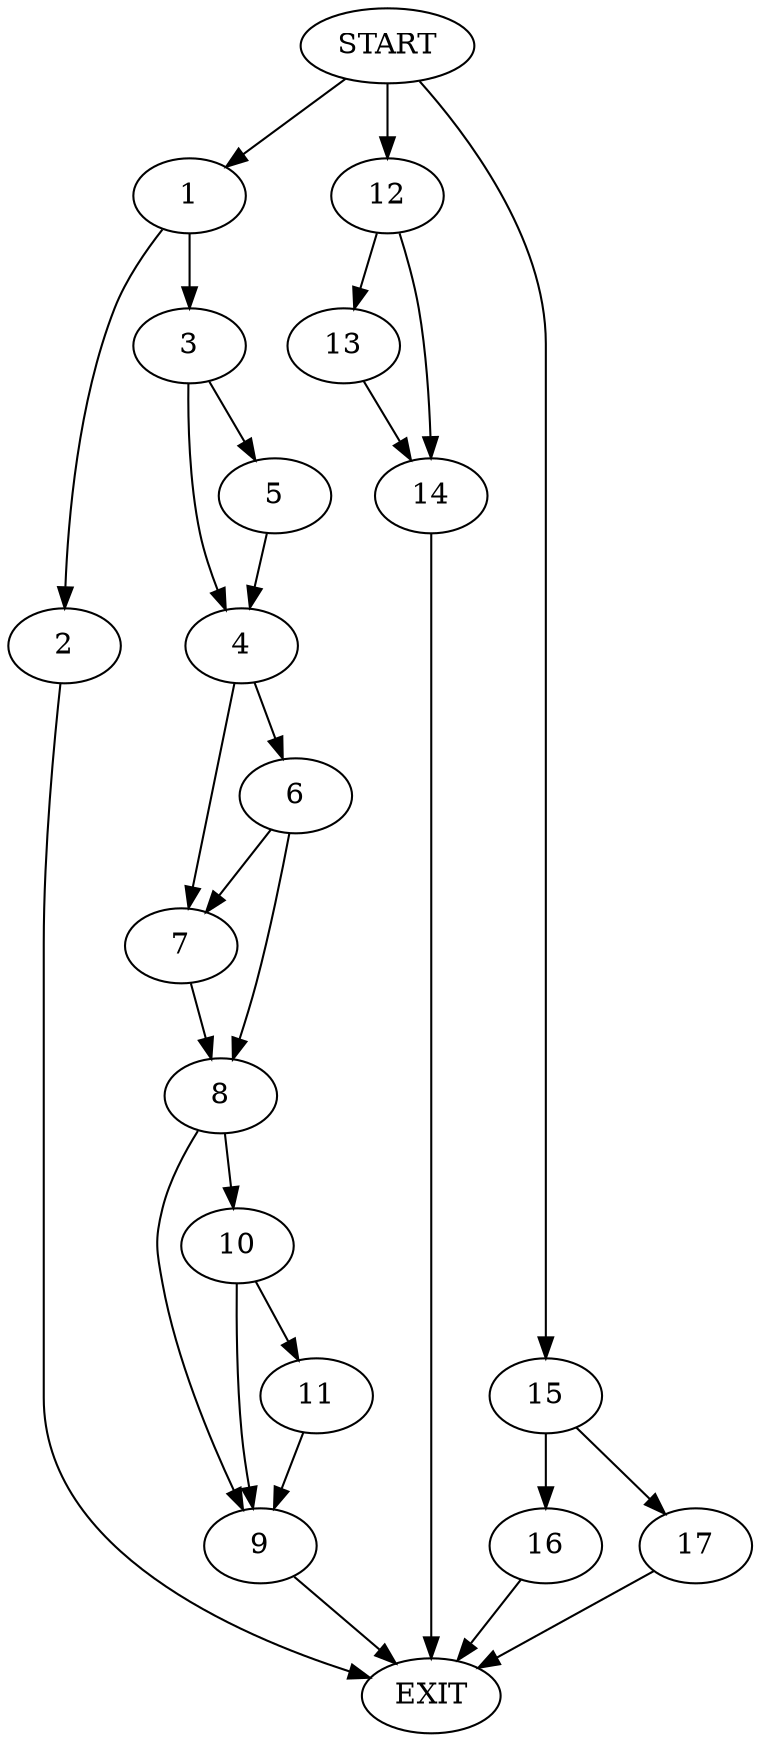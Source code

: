 digraph {
0 [label="START"]
18 [label="EXIT"]
0 -> 1
1 -> 2
1 -> 3
2 -> 18
3 -> 4
3 -> 5
5 -> 4
4 -> 6
4 -> 7
6 -> 8
6 -> 7
7 -> 8
8 -> 9
8 -> 10
9 -> 18
10 -> 9
10 -> 11
11 -> 9
0 -> 12
12 -> 13
12 -> 14
13 -> 14
14 -> 18
0 -> 15
15 -> 16
15 -> 17
16 -> 18
17 -> 18
}
